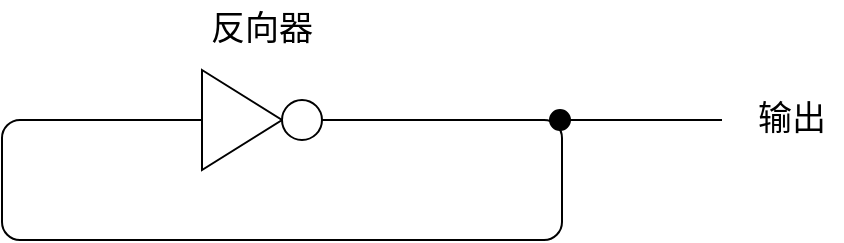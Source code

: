 <mxfile version="14.0.1" type="github" pages="2">
  <diagram id="WwpQAEtoohPqWwQBCGNM" name="Page-1">
    <mxGraphModel dx="946" dy="557" grid="1" gridSize="10" guides="1" tooltips="1" connect="1" arrows="1" fold="1" page="1" pageScale="1" pageWidth="827" pageHeight="1169" math="0" shadow="0">
      <root>
        <mxCell id="0" />
        <mxCell id="1" parent="0" />
        <mxCell id="wA4b7GL8Rn37XyABMobn-4" value="" style="rounded=1;whiteSpace=wrap;html=1;" vertex="1" parent="1">
          <mxGeometry x="170" y="90" width="280" height="60" as="geometry" />
        </mxCell>
        <mxCell id="wA4b7GL8Rn37XyABMobn-1" value="" style="triangle;whiteSpace=wrap;html=1;" vertex="1" parent="1">
          <mxGeometry x="270" y="65" width="40" height="50" as="geometry" />
        </mxCell>
        <mxCell id="wA4b7GL8Rn37XyABMobn-2" value="" style="ellipse;whiteSpace=wrap;html=1;aspect=fixed;" vertex="1" parent="1">
          <mxGeometry x="310" y="80" width="20" height="20" as="geometry" />
        </mxCell>
        <mxCell id="wA4b7GL8Rn37XyABMobn-5" value="" style="endArrow=none;html=1;entryX=1;entryY=0;entryDx=0;entryDy=0;" edge="1" parent="1" target="wA4b7GL8Rn37XyABMobn-4">
          <mxGeometry width="50" height="50" relative="1" as="geometry">
            <mxPoint x="530" y="90" as="sourcePoint" />
            <mxPoint x="310" y="60" as="targetPoint" />
          </mxGeometry>
        </mxCell>
        <mxCell id="wA4b7GL8Rn37XyABMobn-6" value="" style="ellipse;whiteSpace=wrap;html=1;aspect=fixed;fillColor=#000000;" vertex="1" parent="1">
          <mxGeometry x="444" y="85" width="10" height="10" as="geometry" />
        </mxCell>
        <mxCell id="wA4b7GL8Rn37XyABMobn-7" value="&lt;font style=&quot;font-size: 17px&quot;&gt;输出&lt;/font&gt;" style="text;html=1;strokeColor=none;fillColor=none;align=center;verticalAlign=middle;whiteSpace=wrap;rounded=0;" vertex="1" parent="1">
          <mxGeometry x="540" y="75" width="50" height="30" as="geometry" />
        </mxCell>
        <mxCell id="wA4b7GL8Rn37XyABMobn-8" value="&lt;span style=&quot;font-size: 17px&quot;&gt;反向器&lt;/span&gt;" style="text;html=1;strokeColor=none;fillColor=none;align=center;verticalAlign=middle;whiteSpace=wrap;rounded=0;" vertex="1" parent="1">
          <mxGeometry x="260" y="30" width="80" height="30" as="geometry" />
        </mxCell>
      </root>
    </mxGraphModel>
  </diagram>
  <diagram name="Page-2" id="9Yzk_EztXcFrtuQOpiYI">
    <mxGraphModel dx="946" dy="557" grid="1" gridSize="10" guides="1" tooltips="1" connect="1" arrows="1" fold="1" page="1" pageScale="1" pageWidth="827" pageHeight="1169" math="0" shadow="0">
      <root>
        <mxCell id="o3GLbUEXaQoDWokjdevZ-0" />
        <mxCell id="o3GLbUEXaQoDWokjdevZ-1" parent="o3GLbUEXaQoDWokjdevZ-0" />
        <mxCell id="o3GLbUEXaQoDWokjdevZ-9" value="" style="group" vertex="1" connectable="0" parent="o3GLbUEXaQoDWokjdevZ-1">
          <mxGeometry x="400" y="280" width="80" height="40" as="geometry" />
        </mxCell>
        <mxCell id="o3GLbUEXaQoDWokjdevZ-10" value="" style="endArrow=none;html=1;" edge="1" parent="o3GLbUEXaQoDWokjdevZ-9">
          <mxGeometry width="50" height="50" relative="1" as="geometry">
            <mxPoint y="40" as="sourcePoint" />
            <mxPoint x="40" y="40" as="targetPoint" />
          </mxGeometry>
        </mxCell>
        <mxCell id="o3GLbUEXaQoDWokjdevZ-11" value="" style="endArrow=none;html=1;" edge="1" parent="o3GLbUEXaQoDWokjdevZ-9">
          <mxGeometry width="50" height="50" relative="1" as="geometry">
            <mxPoint x="40" y="40" as="sourcePoint" />
            <mxPoint x="40" as="targetPoint" />
          </mxGeometry>
        </mxCell>
        <mxCell id="o3GLbUEXaQoDWokjdevZ-12" value="" style="endArrow=none;html=1;" edge="1" parent="o3GLbUEXaQoDWokjdevZ-9">
          <mxGeometry width="50" height="50" relative="1" as="geometry">
            <mxPoint x="40" as="sourcePoint" />
            <mxPoint x="80" as="targetPoint" />
          </mxGeometry>
        </mxCell>
        <mxCell id="o3GLbUEXaQoDWokjdevZ-13" value="" style="endArrow=none;html=1;" edge="1" parent="o3GLbUEXaQoDWokjdevZ-9">
          <mxGeometry width="50" height="50" relative="1" as="geometry">
            <mxPoint x="80" y="40" as="sourcePoint" />
            <mxPoint x="80" as="targetPoint" />
          </mxGeometry>
        </mxCell>
        <mxCell id="o3GLbUEXaQoDWokjdevZ-14" value="" style="group" vertex="1" connectable="0" parent="o3GLbUEXaQoDWokjdevZ-1">
          <mxGeometry x="480" y="280" width="80" height="40" as="geometry" />
        </mxCell>
        <mxCell id="o3GLbUEXaQoDWokjdevZ-15" value="" style="endArrow=none;html=1;" edge="1" parent="o3GLbUEXaQoDWokjdevZ-14">
          <mxGeometry width="50" height="50" relative="1" as="geometry">
            <mxPoint y="40" as="sourcePoint" />
            <mxPoint x="40" y="40" as="targetPoint" />
          </mxGeometry>
        </mxCell>
        <mxCell id="o3GLbUEXaQoDWokjdevZ-16" value="" style="endArrow=none;html=1;" edge="1" parent="o3GLbUEXaQoDWokjdevZ-14">
          <mxGeometry width="50" height="50" relative="1" as="geometry">
            <mxPoint x="40" y="40" as="sourcePoint" />
            <mxPoint x="40" as="targetPoint" />
          </mxGeometry>
        </mxCell>
        <mxCell id="o3GLbUEXaQoDWokjdevZ-17" value="" style="endArrow=none;html=1;" edge="1" parent="o3GLbUEXaQoDWokjdevZ-14">
          <mxGeometry width="50" height="50" relative="1" as="geometry">
            <mxPoint x="40" as="sourcePoint" />
            <mxPoint x="80" as="targetPoint" />
          </mxGeometry>
        </mxCell>
        <mxCell id="o3GLbUEXaQoDWokjdevZ-18" value="" style="endArrow=none;html=1;" edge="1" parent="o3GLbUEXaQoDWokjdevZ-14">
          <mxGeometry width="50" height="50" relative="1" as="geometry">
            <mxPoint x="80" y="40" as="sourcePoint" />
            <mxPoint x="80" as="targetPoint" />
          </mxGeometry>
        </mxCell>
        <mxCell id="o3GLbUEXaQoDWokjdevZ-19" value="" style="group" vertex="1" connectable="0" parent="o3GLbUEXaQoDWokjdevZ-1">
          <mxGeometry x="560" y="280" width="80" height="40" as="geometry" />
        </mxCell>
        <mxCell id="o3GLbUEXaQoDWokjdevZ-20" value="" style="endArrow=none;html=1;" edge="1" parent="o3GLbUEXaQoDWokjdevZ-19">
          <mxGeometry width="50" height="50" relative="1" as="geometry">
            <mxPoint y="40" as="sourcePoint" />
            <mxPoint x="40" y="40" as="targetPoint" />
          </mxGeometry>
        </mxCell>
        <mxCell id="o3GLbUEXaQoDWokjdevZ-21" value="" style="endArrow=none;html=1;" edge="1" parent="o3GLbUEXaQoDWokjdevZ-19">
          <mxGeometry width="50" height="50" relative="1" as="geometry">
            <mxPoint x="40" y="40" as="sourcePoint" />
            <mxPoint x="40" as="targetPoint" />
          </mxGeometry>
        </mxCell>
        <mxCell id="o3GLbUEXaQoDWokjdevZ-22" value="" style="endArrow=none;html=1;" edge="1" parent="o3GLbUEXaQoDWokjdevZ-19">
          <mxGeometry width="50" height="50" relative="1" as="geometry">
            <mxPoint x="40" as="sourcePoint" />
            <mxPoint x="80" as="targetPoint" />
          </mxGeometry>
        </mxCell>
        <mxCell id="o3GLbUEXaQoDWokjdevZ-23" value="" style="endArrow=none;html=1;" edge="1" parent="o3GLbUEXaQoDWokjdevZ-19">
          <mxGeometry width="50" height="50" relative="1" as="geometry">
            <mxPoint x="80" y="40" as="sourcePoint" />
            <mxPoint x="80" as="targetPoint" />
          </mxGeometry>
        </mxCell>
        <mxCell id="o3GLbUEXaQoDWokjdevZ-24" value="" style="group" vertex="1" connectable="0" parent="o3GLbUEXaQoDWokjdevZ-1">
          <mxGeometry x="640" y="280" width="80" height="40" as="geometry" />
        </mxCell>
        <mxCell id="o3GLbUEXaQoDWokjdevZ-25" value="" style="endArrow=none;html=1;" edge="1" parent="o3GLbUEXaQoDWokjdevZ-24">
          <mxGeometry width="50" height="50" relative="1" as="geometry">
            <mxPoint y="40" as="sourcePoint" />
            <mxPoint x="40" y="40" as="targetPoint" />
          </mxGeometry>
        </mxCell>
        <mxCell id="o3GLbUEXaQoDWokjdevZ-26" value="" style="endArrow=none;html=1;" edge="1" parent="o3GLbUEXaQoDWokjdevZ-24">
          <mxGeometry width="50" height="50" relative="1" as="geometry">
            <mxPoint x="40" y="40" as="sourcePoint" />
            <mxPoint x="40" as="targetPoint" />
          </mxGeometry>
        </mxCell>
        <mxCell id="o3GLbUEXaQoDWokjdevZ-27" value="" style="endArrow=none;html=1;" edge="1" parent="o3GLbUEXaQoDWokjdevZ-24">
          <mxGeometry width="50" height="50" relative="1" as="geometry">
            <mxPoint x="40" as="sourcePoint" />
            <mxPoint x="80" as="targetPoint" />
          </mxGeometry>
        </mxCell>
        <mxCell id="o3GLbUEXaQoDWokjdevZ-28" value="" style="endArrow=none;html=1;" edge="1" parent="o3GLbUEXaQoDWokjdevZ-24">
          <mxGeometry width="50" height="50" relative="1" as="geometry">
            <mxPoint x="80" y="40" as="sourcePoint" />
            <mxPoint x="80" as="targetPoint" />
          </mxGeometry>
        </mxCell>
        <mxCell id="o3GLbUEXaQoDWokjdevZ-29" value="" style="endArrow=none;html=1;" edge="1" parent="o3GLbUEXaQoDWokjdevZ-1">
          <mxGeometry width="50" height="50" relative="1" as="geometry">
            <mxPoint x="720" y="320" as="sourcePoint" />
            <mxPoint x="760" y="320" as="targetPoint" />
          </mxGeometry>
        </mxCell>
      </root>
    </mxGraphModel>
  </diagram>
</mxfile>

